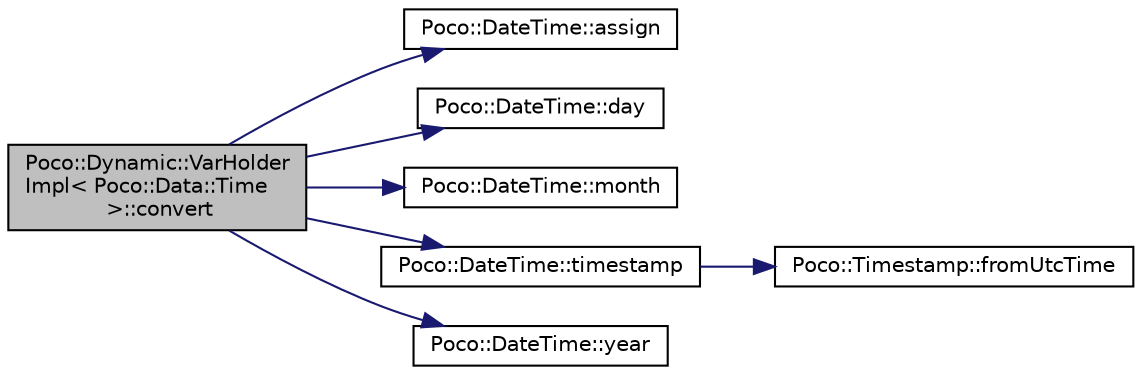 digraph "Poco::Dynamic::VarHolderImpl&lt; Poco::Data::Time &gt;::convert"
{
 // LATEX_PDF_SIZE
  edge [fontname="Helvetica",fontsize="10",labelfontname="Helvetica",labelfontsize="10"];
  node [fontname="Helvetica",fontsize="10",shape=record];
  rankdir="LR";
  Node1 [label="Poco::Dynamic::VarHolder\lImpl\< Poco::Data::Time\l \>::convert",height=0.2,width=0.4,color="black", fillcolor="grey75", style="filled", fontcolor="black",tooltip=" "];
  Node1 -> Node2 [color="midnightblue",fontsize="10",style="solid",fontname="Helvetica"];
  Node2 [label="Poco::DateTime::assign",height=0.2,width=0.4,color="black", fillcolor="white", style="filled",URL="$classPoco_1_1DateTime.html#ac78ce9e388556c3a19d8ff9916ead8b7",tooltip="Assigns a Julian day."];
  Node1 -> Node3 [color="midnightblue",fontsize="10",style="solid",fontname="Helvetica"];
  Node3 [label="Poco::DateTime::day",height=0.2,width=0.4,color="black", fillcolor="white", style="filled",URL="$classPoco_1_1DateTime.html#a5e7e9a650f652015def2e63dec6f2c45",tooltip=" "];
  Node1 -> Node4 [color="midnightblue",fontsize="10",style="solid",fontname="Helvetica"];
  Node4 [label="Poco::DateTime::month",height=0.2,width=0.4,color="black", fillcolor="white", style="filled",URL="$classPoco_1_1DateTime.html#ae4c8b4732c1cecfca350d86741d97ecf",tooltip="Returns the year."];
  Node1 -> Node5 [color="midnightblue",fontsize="10",style="solid",fontname="Helvetica"];
  Node5 [label="Poco::DateTime::timestamp",height=0.2,width=0.4,color="black", fillcolor="white", style="filled",URL="$classPoco_1_1DateTime.html#ab9b29631beb7d1046e798624e1e86735",tooltip="Returns the julian day for the date and time."];
  Node5 -> Node6 [color="midnightblue",fontsize="10",style="solid",fontname="Helvetica"];
  Node6 [label="Poco::Timestamp::fromUtcTime",height=0.2,width=0.4,color="black", fillcolor="white", style="filled",URL="$classPoco_1_1Timestamp.html#a33eda16c876c53ad5ab9733b0944d93c",tooltip="Creates a timestamp from a std::time_t."];
  Node1 -> Node7 [color="midnightblue",fontsize="10",style="solid",fontname="Helvetica"];
  Node7 [label="Poco::DateTime::year",height=0.2,width=0.4,color="black", fillcolor="white", style="filled",URL="$classPoco_1_1DateTime.html#acbaa48137150a0cb522903eee4599df8",tooltip="Swaps the DateTime with another one."];
}
